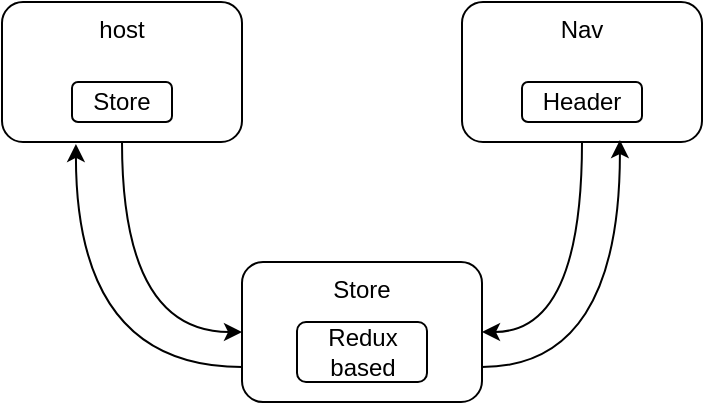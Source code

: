 <mxfile>
    <diagram id="bOq2nhE_Idh3Wv6il-tn" name="Page-1">
        <mxGraphModel dx="1113" dy="807" grid="1" gridSize="10" guides="1" tooltips="1" connect="1" arrows="1" fold="1" page="1" pageScale="1" pageWidth="827" pageHeight="1169" background="none" math="0" shadow="0">
            <root>
                <mxCell id="0"/>
                <mxCell id="1" parent="0"/>
                <mxCell id="10" style="edgeStyle=orthogonalEdgeStyle;html=1;exitX=0.5;exitY=1;exitDx=0;exitDy=0;entryX=0;entryY=0.5;entryDx=0;entryDy=0;curved=1;" edge="1" parent="1" source="2" target="8">
                    <mxGeometry relative="1" as="geometry"/>
                </mxCell>
                <mxCell id="2" value="host" style="rounded=1;whiteSpace=wrap;html=1;verticalAlign=top;" parent="1" vertex="1">
                    <mxGeometry x="150" y="90" width="120" height="70" as="geometry"/>
                </mxCell>
                <mxCell id="9" style="edgeStyle=orthogonalEdgeStyle;html=1;exitX=0.5;exitY=1;exitDx=0;exitDy=0;entryX=1;entryY=0.5;entryDx=0;entryDy=0;curved=1;" edge="1" parent="1" source="3" target="8">
                    <mxGeometry relative="1" as="geometry"/>
                </mxCell>
                <mxCell id="3" value="Nav" style="rounded=1;whiteSpace=wrap;html=1;horizontal=1;verticalAlign=top;" parent="1" vertex="1">
                    <mxGeometry x="380" y="90" width="120" height="70" as="geometry"/>
                </mxCell>
                <mxCell id="4" value="Header&lt;br&gt;" style="rounded=1;whiteSpace=wrap;html=1;" parent="1" vertex="1">
                    <mxGeometry x="410" y="130" width="60" height="20" as="geometry"/>
                </mxCell>
                <mxCell id="5" value="Store" style="rounded=1;whiteSpace=wrap;html=1;" parent="1" vertex="1">
                    <mxGeometry x="185" y="130" width="50" height="20" as="geometry"/>
                </mxCell>
                <mxCell id="13" style="edgeStyle=orthogonalEdgeStyle;html=1;exitX=1;exitY=0.75;exitDx=0;exitDy=0;entryX=0.658;entryY=0.986;entryDx=0;entryDy=0;entryPerimeter=0;curved=1;" edge="1" parent="1" source="8" target="3">
                    <mxGeometry relative="1" as="geometry"/>
                </mxCell>
                <mxCell id="14" style="edgeStyle=orthogonalEdgeStyle;html=1;exitX=0;exitY=0.75;exitDx=0;exitDy=0;entryX=0.308;entryY=1.014;entryDx=0;entryDy=0;entryPerimeter=0;curved=1;" edge="1" parent="1" source="8" target="2">
                    <mxGeometry relative="1" as="geometry"/>
                </mxCell>
                <mxCell id="8" value="Store" style="rounded=1;whiteSpace=wrap;html=1;verticalAlign=top;" vertex="1" parent="1">
                    <mxGeometry x="270" y="220" width="120" height="70" as="geometry"/>
                </mxCell>
                <mxCell id="11" value="Redux based" style="rounded=1;whiteSpace=wrap;html=1;" vertex="1" parent="1">
                    <mxGeometry x="297.5" y="250" width="65" height="30" as="geometry"/>
                </mxCell>
            </root>
        </mxGraphModel>
    </diagram>
</mxfile>